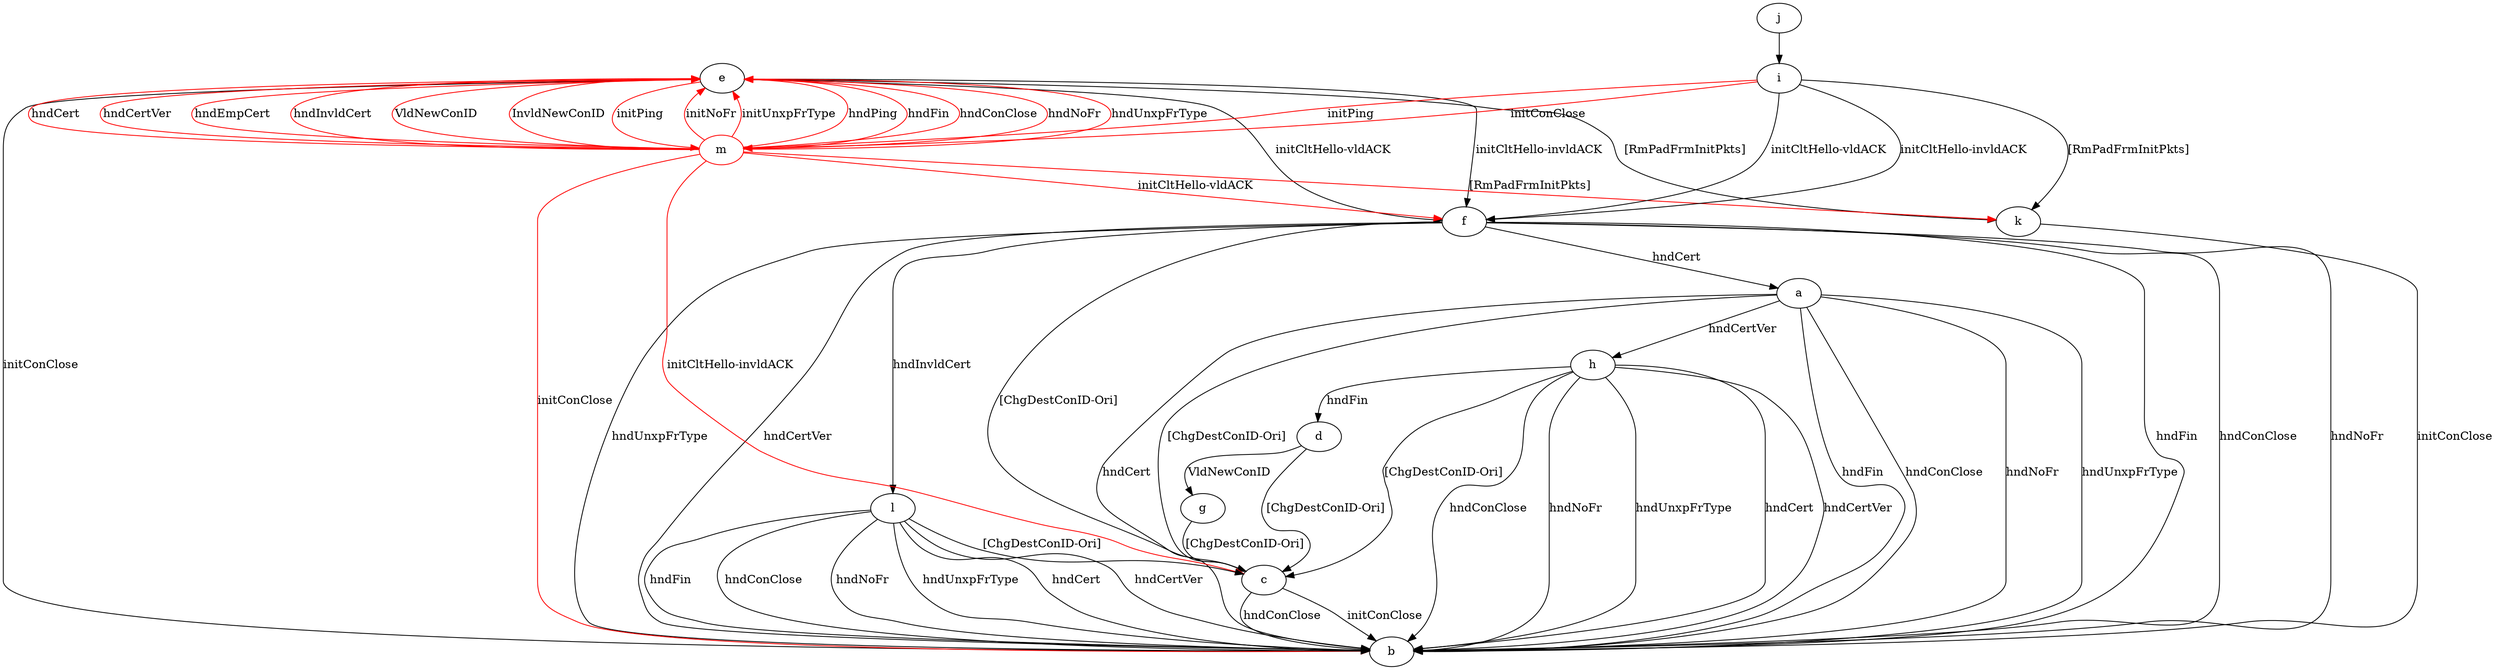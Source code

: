 digraph "" {
	a -> b	[key=0,
		label="hndFin "];
	a -> b	[key=1,
		label="hndConClose "];
	a -> b	[key=2,
		label="hndNoFr "];
	a -> b	[key=3,
		label="hndUnxpFrType "];
	a -> b	[key=4,
		label="hndCert "];
	a -> c	[key=0,
		label="[ChgDestConID-Ori] "];
	a -> h	[key=0,
		label="hndCertVer "];
	c -> b	[key=0,
		label="initConClose "];
	c -> b	[key=1,
		label="hndConClose "];
	d -> c	[key=0,
		label="[ChgDestConID-Ori] "];
	d -> g	[key=0,
		label="VldNewConID "];
	e -> b	[key=0,
		label="initConClose "];
	e -> f	[key=0,
		label="initCltHello-vldACK "];
	e -> f	[key=1,
		label="initCltHello-invldACK "];
	e -> k	[key=0,
		label="[RmPadFrmInitPkts] "];
	m	[color=red];
	e -> m	[key=0,
		color=red,
		label="initPing "];
	f -> a	[key=0,
		label="hndCert "];
	f -> b	[key=0,
		label="hndFin "];
	f -> b	[key=1,
		label="hndConClose "];
	f -> b	[key=2,
		label="hndNoFr "];
	f -> b	[key=3,
		label="hndUnxpFrType "];
	f -> b	[key=4,
		label="hndCertVer "];
	f -> c	[key=0,
		label="[ChgDestConID-Ori] "];
	f -> l	[key=0,
		label="hndInvldCert "];
	g -> c	[key=0,
		label="[ChgDestConID-Ori] "];
	h -> b	[key=0,
		label="hndConClose "];
	h -> b	[key=1,
		label="hndNoFr "];
	h -> b	[key=2,
		label="hndUnxpFrType "];
	h -> b	[key=3,
		label="hndCert "];
	h -> b	[key=4,
		label="hndCertVer "];
	h -> c	[key=0,
		label="[ChgDestConID-Ori] "];
	h -> d	[key=0,
		label="hndFin "];
	i -> f	[key=0,
		label="initCltHello-vldACK "];
	i -> f	[key=1,
		label="initCltHello-invldACK "];
	i -> k	[key=0,
		label="[RmPadFrmInitPkts] "];
	i -> m	[key=0,
		color=red,
		label="initPing "];
	i -> m	[key=1,
		color=red,
		label="initConClose "];
	j -> i	[key=0];
	k -> b	[key=0,
		label="initConClose "];
	l -> b	[key=0,
		label="hndFin "];
	l -> b	[key=1,
		label="hndConClose "];
	l -> b	[key=2,
		label="hndNoFr "];
	l -> b	[key=3,
		label="hndUnxpFrType "];
	l -> b	[key=4,
		label="hndCert "];
	l -> b	[key=5,
		label="hndCertVer "];
	l -> c	[key=0,
		label="[ChgDestConID-Ori] "];
	m -> b	[key=0,
		color=red,
		label="initConClose "];
	m -> c	[key=0,
		color=red,
		label="initCltHello-invldACK "];
	m -> e	[key=0,
		color=red,
		label="initNoFr "];
	m -> e	[key=1,
		color=red,
		label="initUnxpFrType "];
	m -> e	[key=2,
		color=red,
		label="hndPing "];
	m -> e	[key=3,
		color=red,
		label="hndFin "];
	m -> e	[key=4,
		color=red,
		label="hndConClose "];
	m -> e	[key=5,
		color=red,
		label="hndNoFr "];
	m -> e	[key=6,
		color=red,
		label="hndUnxpFrType "];
	m -> e	[key=7,
		color=red,
		label="hndCert "];
	m -> e	[key=8,
		color=red,
		label="hndCertVer "];
	m -> e	[key=9,
		color=red,
		label="hndEmpCert "];
	m -> e	[key=10,
		color=red,
		label="hndInvldCert "];
	m -> e	[key=11,
		color=red,
		label="VldNewConID "];
	m -> e	[key=12,
		color=red,
		label="InvldNewConID "];
	m -> f	[key=0,
		color=red,
		label="initCltHello-vldACK "];
	m -> k	[key=0,
		color=red,
		label="[RmPadFrmInitPkts] "];
}
